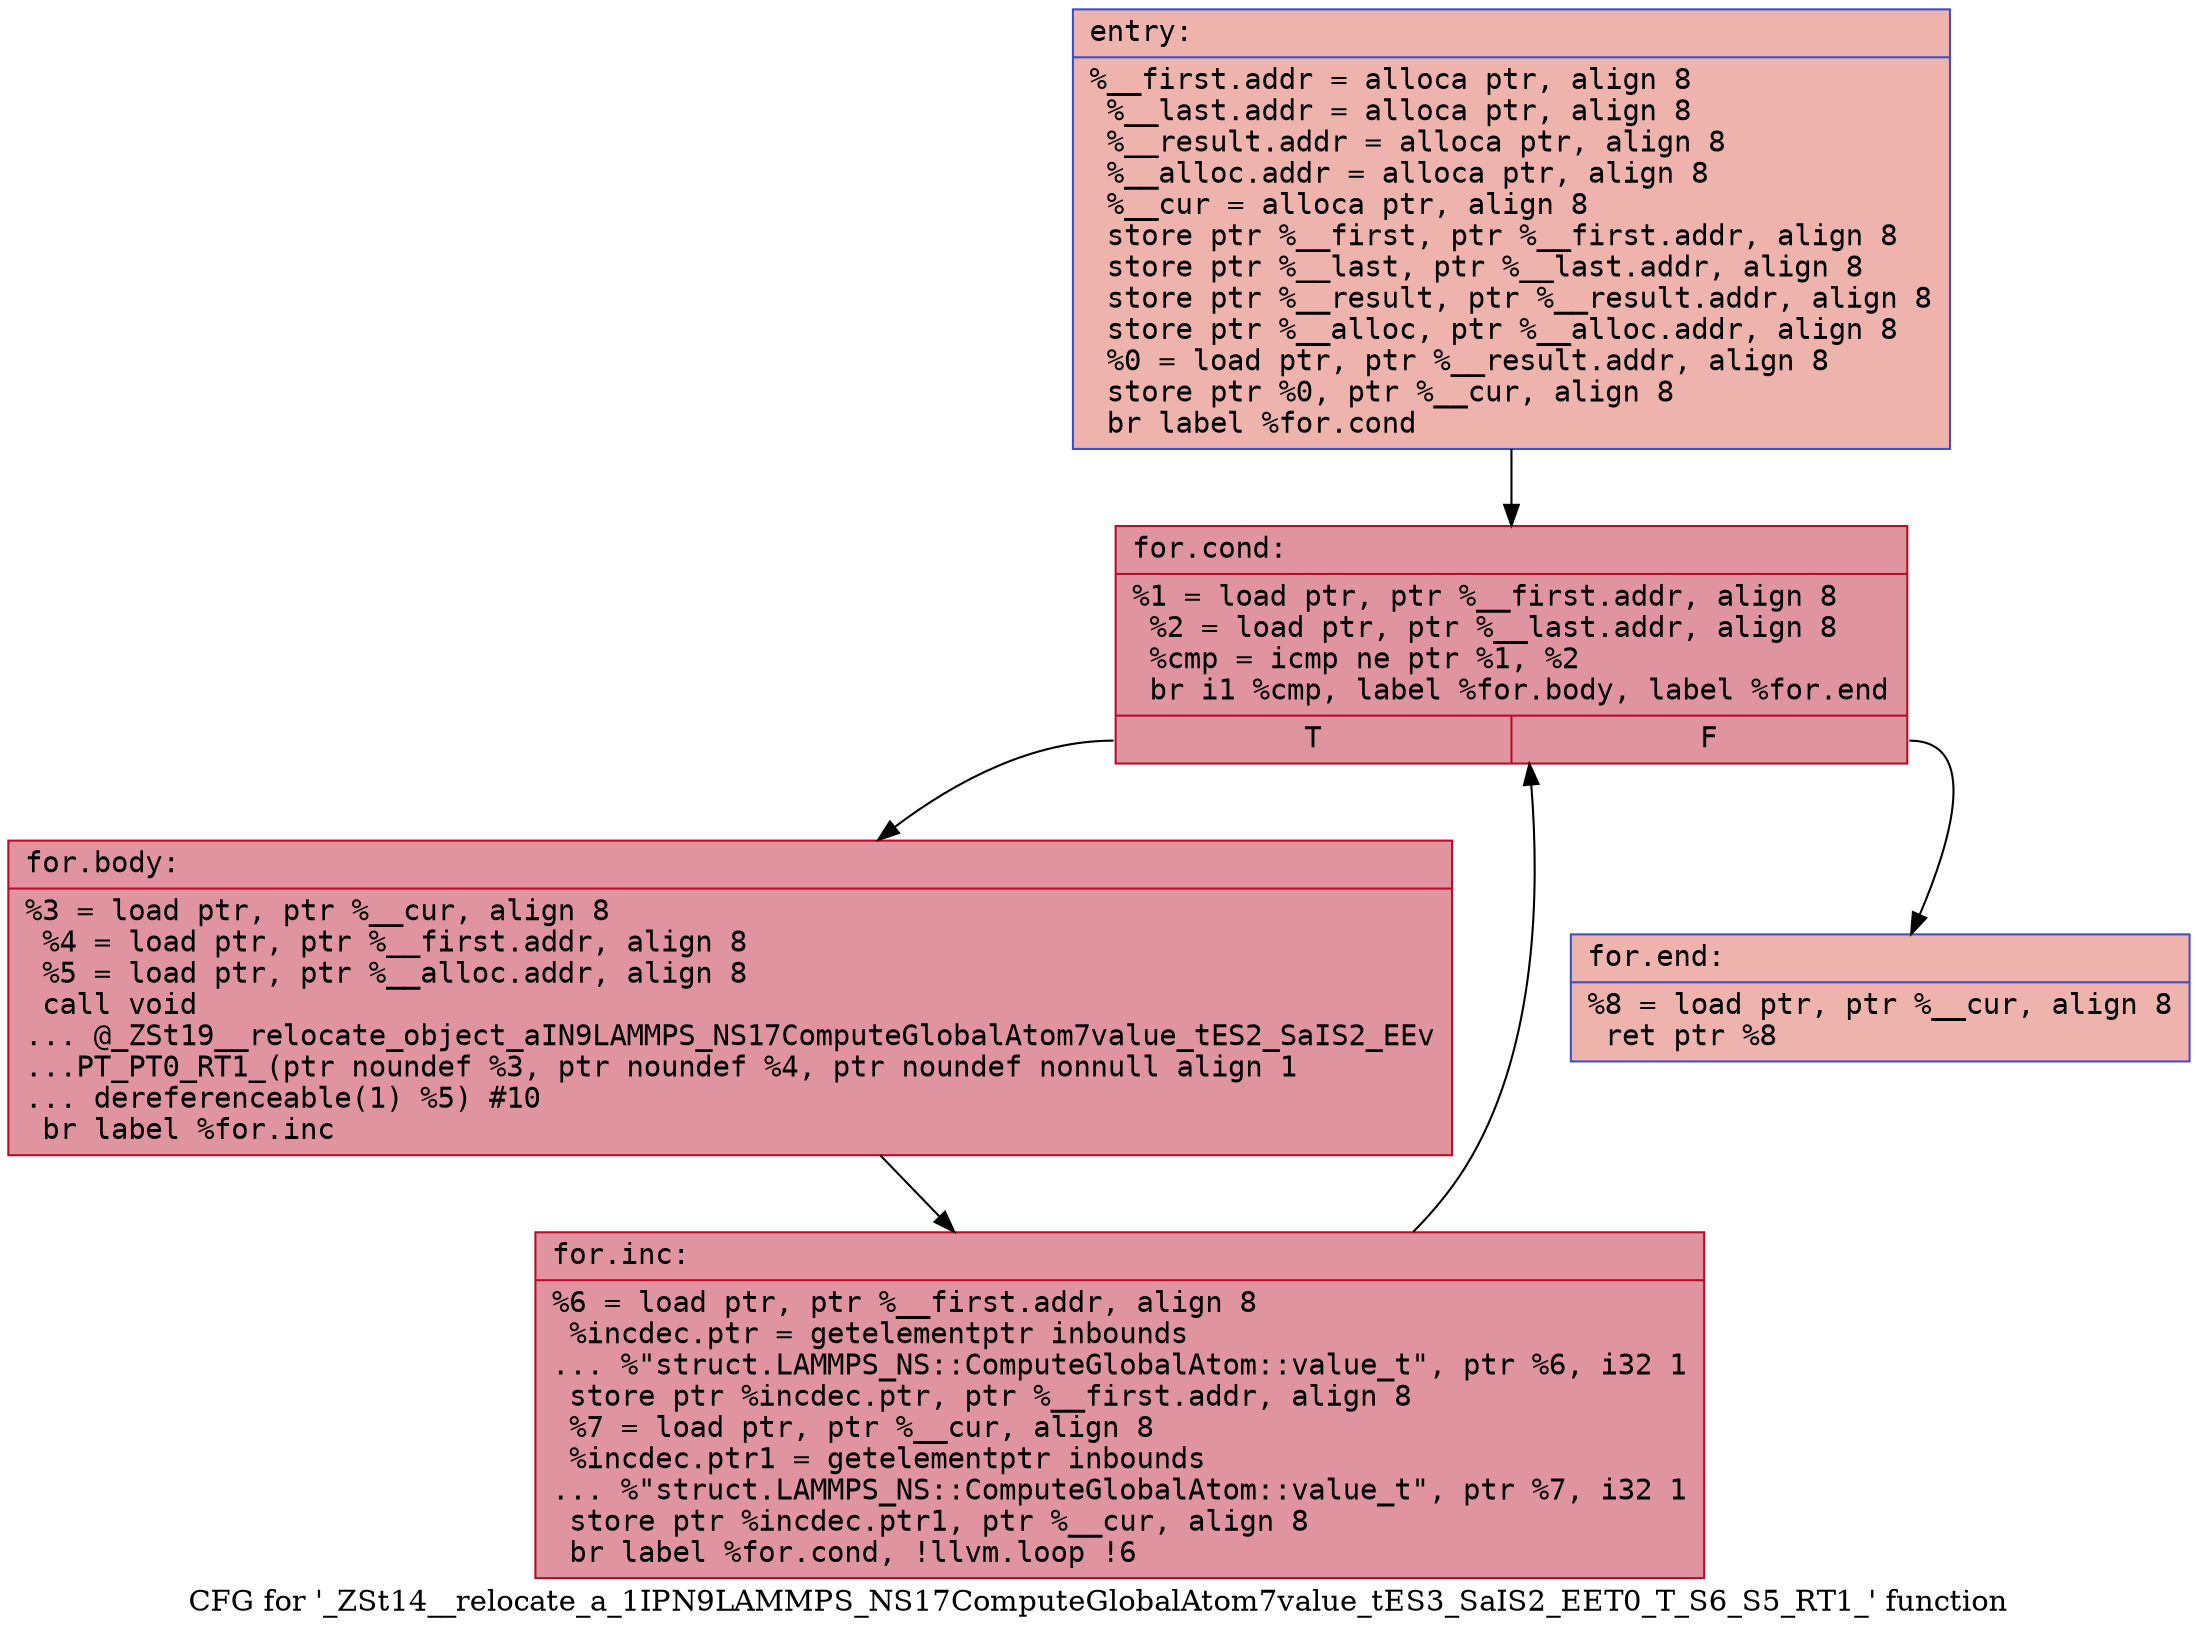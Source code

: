 digraph "CFG for '_ZSt14__relocate_a_1IPN9LAMMPS_NS17ComputeGlobalAtom7value_tES3_SaIS2_EET0_T_S6_S5_RT1_' function" {
	label="CFG for '_ZSt14__relocate_a_1IPN9LAMMPS_NS17ComputeGlobalAtom7value_tES3_SaIS2_EET0_T_S6_S5_RT1_' function";

	Node0x56131ec15d70 [shape=record,color="#3d50c3ff", style=filled, fillcolor="#d6524470" fontname="Courier",label="{entry:\l|  %__first.addr = alloca ptr, align 8\l  %__last.addr = alloca ptr, align 8\l  %__result.addr = alloca ptr, align 8\l  %__alloc.addr = alloca ptr, align 8\l  %__cur = alloca ptr, align 8\l  store ptr %__first, ptr %__first.addr, align 8\l  store ptr %__last, ptr %__last.addr, align 8\l  store ptr %__result, ptr %__result.addr, align 8\l  store ptr %__alloc, ptr %__alloc.addr, align 8\l  %0 = load ptr, ptr %__result.addr, align 8\l  store ptr %0, ptr %__cur, align 8\l  br label %for.cond\l}"];
	Node0x56131ec15d70 -> Node0x56131ec16410[tooltip="entry -> for.cond\nProbability 100.00%" ];
	Node0x56131ec16410 [shape=record,color="#b70d28ff", style=filled, fillcolor="#b70d2870" fontname="Courier",label="{for.cond:\l|  %1 = load ptr, ptr %__first.addr, align 8\l  %2 = load ptr, ptr %__last.addr, align 8\l  %cmp = icmp ne ptr %1, %2\l  br i1 %cmp, label %for.body, label %for.end\l|{<s0>T|<s1>F}}"];
	Node0x56131ec16410:s0 -> Node0x56131ec166b0[tooltip="for.cond -> for.body\nProbability 96.88%" ];
	Node0x56131ec16410:s1 -> Node0x56131ec168d0[tooltip="for.cond -> for.end\nProbability 3.12%" ];
	Node0x56131ec166b0 [shape=record,color="#b70d28ff", style=filled, fillcolor="#b70d2870" fontname="Courier",label="{for.body:\l|  %3 = load ptr, ptr %__cur, align 8\l  %4 = load ptr, ptr %__first.addr, align 8\l  %5 = load ptr, ptr %__alloc.addr, align 8\l  call void\l... @_ZSt19__relocate_object_aIN9LAMMPS_NS17ComputeGlobalAtom7value_tES2_SaIS2_EEv\l...PT_PT0_RT1_(ptr noundef %3, ptr noundef %4, ptr noundef nonnull align 1\l... dereferenceable(1) %5) #10\l  br label %for.inc\l}"];
	Node0x56131ec166b0 -> Node0x56131ec16db0[tooltip="for.body -> for.inc\nProbability 100.00%" ];
	Node0x56131ec16db0 [shape=record,color="#b70d28ff", style=filled, fillcolor="#b70d2870" fontname="Courier",label="{for.inc:\l|  %6 = load ptr, ptr %__first.addr, align 8\l  %incdec.ptr = getelementptr inbounds\l... %\"struct.LAMMPS_NS::ComputeGlobalAtom::value_t\", ptr %6, i32 1\l  store ptr %incdec.ptr, ptr %__first.addr, align 8\l  %7 = load ptr, ptr %__cur, align 8\l  %incdec.ptr1 = getelementptr inbounds\l... %\"struct.LAMMPS_NS::ComputeGlobalAtom::value_t\", ptr %7, i32 1\l  store ptr %incdec.ptr1, ptr %__cur, align 8\l  br label %for.cond, !llvm.loop !6\l}"];
	Node0x56131ec16db0 -> Node0x56131ec16410[tooltip="for.inc -> for.cond\nProbability 100.00%" ];
	Node0x56131ec168d0 [shape=record,color="#3d50c3ff", style=filled, fillcolor="#d6524470" fontname="Courier",label="{for.end:\l|  %8 = load ptr, ptr %__cur, align 8\l  ret ptr %8\l}"];
}
